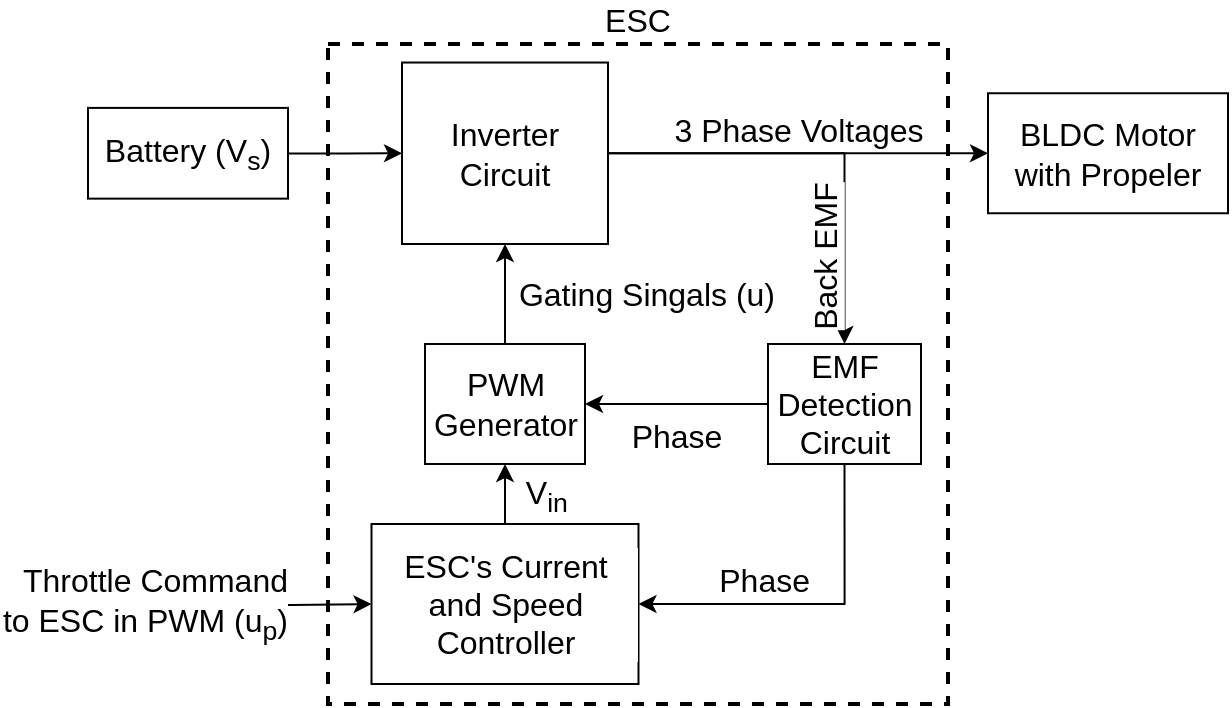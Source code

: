 <mxfile version="23.1.5" type="device">
  <diagram name="Page-1" id="7e0a89b8-554c-2b80-1dc8-d5c74ca68de4">
    <mxGraphModel dx="1434" dy="836" grid="1" gridSize="10" guides="1" tooltips="1" connect="0" arrows="1" fold="1" page="1" pageScale="1" pageWidth="1100" pageHeight="850" background="none" math="0" shadow="0">
      <root>
        <mxCell id="0" />
        <mxCell id="1" parent="0" />
        <mxCell id="009lb9_xUiSy2Ze32-pO-65" value="ESC" style="rounded=0;whiteSpace=wrap;html=1;fontFamily=Helvetica;fontSize=16;fontColor=default;labelBackgroundColor=default;fillColor=none;dashed=1;strokeWidth=2;labelPosition=center;verticalLabelPosition=top;align=center;verticalAlign=bottom;" vertex="1" parent="1">
          <mxGeometry x="320" y="60" width="310" height="330" as="geometry" />
        </mxCell>
        <mxCell id="009lb9_xUiSy2Ze32-pO-105" value="Back EMF" style="edgeStyle=orthogonalEdgeStyle;rounded=0;orthogonalLoop=1;jettySize=auto;html=1;exitX=1;exitY=0.5;exitDx=0;exitDy=0;strokeColor=default;align=right;verticalAlign=middle;fontFamily=Helvetica;fontSize=16;fontColor=default;labelBackgroundColor=default;endArrow=classic;endFill=1;horizontal=0;labelPosition=left;verticalLabelPosition=middle;" edge="1" parent="1" source="009lb9_xUiSy2Ze32-pO-43" target="009lb9_xUiSy2Ze32-pO-56">
          <mxGeometry x="0.251" y="-8" relative="1" as="geometry">
            <mxPoint as="offset" />
          </mxGeometry>
        </mxCell>
        <mxCell id="009lb9_xUiSy2Ze32-pO-43" value="&lt;div style=&quot;font-size: 16px;&quot;&gt;&lt;font style=&quot;font-size: 16px;&quot;&gt;Inverter Circuit&lt;/font&gt;&lt;/div&gt;" style="rounded=0;whiteSpace=wrap;html=1;fontFamily=Helvetica;labelPosition=center;verticalLabelPosition=middle;align=center;verticalAlign=middle;textDirection=ltr;horizontal=1;fontSize=16;" vertex="1" parent="1">
          <mxGeometry x="357" y="69.27" width="103" height="90.73" as="geometry" />
        </mxCell>
        <mxCell id="009lb9_xUiSy2Ze32-pO-51" value="&lt;font style=&quot;font-size: 16px;&quot;&gt;&amp;nbsp;Gating Singals (u)&lt;/font&gt;" style="edgeStyle=orthogonalEdgeStyle;rounded=0;orthogonalLoop=1;jettySize=auto;html=1;entryX=0.5;entryY=1;entryDx=0;entryDy=0;strokeColor=default;align=left;verticalAlign=middle;fontFamily=Helvetica;fontSize=11;fontColor=default;labelBackgroundColor=none;endArrow=classic;endFill=1;textDirection=ltr;labelPosition=right;verticalLabelPosition=middle;horizontal=1;" edge="1" parent="1" source="009lb9_xUiSy2Ze32-pO-52" target="009lb9_xUiSy2Ze32-pO-43">
          <mxGeometry x="-0.004" relative="1" as="geometry">
            <mxPoint as="offset" />
          </mxGeometry>
        </mxCell>
        <mxCell id="009lb9_xUiSy2Ze32-pO-52" value="&lt;font style=&quot;font-size: 16px;&quot;&gt;PWM &lt;br&gt;Generator&lt;/font&gt;" style="rounded=0;whiteSpace=wrap;html=1;fontFamily=Helvetica;fontSize=11;fontColor=default;labelBackgroundColor=default;" vertex="1" parent="1">
          <mxGeometry x="368.5" y="210" width="80" height="60" as="geometry" />
        </mxCell>
        <mxCell id="009lb9_xUiSy2Ze32-pO-53" style="edgeStyle=orthogonalEdgeStyle;rounded=0;orthogonalLoop=1;jettySize=auto;html=1;exitX=0.5;exitY=1;exitDx=0;exitDy=0;strokeColor=default;align=center;verticalAlign=middle;fontFamily=Helvetica;fontSize=11;fontColor=default;labelBackgroundColor=default;endArrow=none;endFill=0;" edge="1" parent="1" source="009lb9_xUiSy2Ze32-pO-52" target="009lb9_xUiSy2Ze32-pO-52">
          <mxGeometry relative="1" as="geometry" />
        </mxCell>
        <mxCell id="009lb9_xUiSy2Ze32-pO-54" value="Phase" style="edgeStyle=orthogonalEdgeStyle;rounded=0;orthogonalLoop=1;jettySize=auto;html=1;strokeColor=default;align=center;verticalAlign=top;fontFamily=Helvetica;fontSize=16;fontColor=default;labelBackgroundColor=default;endArrow=classic;endFill=1;labelPosition=center;verticalLabelPosition=bottom;" edge="1" parent="1" source="009lb9_xUiSy2Ze32-pO-56" target="009lb9_xUiSy2Ze32-pO-52">
          <mxGeometry relative="1" as="geometry" />
        </mxCell>
        <mxCell id="009lb9_xUiSy2Ze32-pO-55" value="&lt;font style=&quot;font-size: 16px;&quot;&gt;Phase&lt;/font&gt;" style="edgeStyle=orthogonalEdgeStyle;rounded=0;orthogonalLoop=1;jettySize=auto;html=1;exitX=0.5;exitY=1;exitDx=0;exitDy=0;entryX=1;entryY=0.5;entryDx=0;entryDy=0;strokeColor=default;align=right;verticalAlign=bottom;fontFamily=Helvetica;fontSize=11;fontColor=default;labelBackgroundColor=default;endArrow=classic;endFill=1;labelPosition=left;verticalLabelPosition=top;" edge="1" parent="1" source="009lb9_xUiSy2Ze32-pO-56" target="009lb9_xUiSy2Ze32-pO-58">
          <mxGeometry relative="1" as="geometry" />
        </mxCell>
        <mxCell id="009lb9_xUiSy2Ze32-pO-56" value="&lt;span style=&quot;font-size: 16px;&quot;&gt;EMF Detection Circuit&lt;/span&gt;" style="rounded=0;whiteSpace=wrap;html=1;fontFamily=Helvetica;fontSize=11;fontColor=default;labelBackgroundColor=default;" vertex="1" parent="1">
          <mxGeometry x="540" y="210" width="76.5" height="60" as="geometry" />
        </mxCell>
        <mxCell id="009lb9_xUiSy2Ze32-pO-57" value="" style="edgeStyle=orthogonalEdgeStyle;rounded=0;orthogonalLoop=1;jettySize=auto;html=1;strokeColor=default;align=center;verticalAlign=middle;fontFamily=Helvetica;fontSize=11;fontColor=default;labelBackgroundColor=default;endArrow=classic;endFill=1;labelBorderColor=none;" edge="1" parent="1" source="009lb9_xUiSy2Ze32-pO-58" target="009lb9_xUiSy2Ze32-pO-52">
          <mxGeometry relative="1" as="geometry">
            <Array as="points">
              <mxPoint x="432" y="362.5" />
              <mxPoint x="432" y="362.5" />
            </Array>
          </mxGeometry>
        </mxCell>
        <mxCell id="009lb9_xUiSy2Ze32-pO-60" value="&lt;font style=&quot;font-size: 16px;&quot;&gt;&amp;nbsp; V&lt;sub&gt;in&lt;/sub&gt;&lt;/font&gt;" style="edgeLabel;html=1;align=left;verticalAlign=middle;resizable=0;points=[];fontFamily=Helvetica;fontSize=11;fontColor=default;labelBackgroundColor=none;labelPosition=right;verticalLabelPosition=middle;" vertex="1" connectable="0" parent="009lb9_xUiSy2Ze32-pO-57">
          <mxGeometry x="-0.079" y="1" relative="1" as="geometry">
            <mxPoint as="offset" />
          </mxGeometry>
        </mxCell>
        <mxCell id="009lb9_xUiSy2Ze32-pO-58" value="&lt;span style=&quot;font-size: 16px;&quot;&gt;ESC&#39;s Current and Speed Controller&lt;/span&gt;" style="rounded=0;whiteSpace=wrap;html=1;fontFamily=Helvetica;fontSize=11;fontColor=default;labelBackgroundColor=default;" vertex="1" parent="1">
          <mxGeometry x="341.75" y="300" width="133.5" height="80" as="geometry" />
        </mxCell>
        <mxCell id="009lb9_xUiSy2Ze32-pO-103" value="&lt;font style=&quot;font-size: 16px;&quot;&gt;3 Phase Voltages&lt;/font&gt;" style="edgeStyle=orthogonalEdgeStyle;rounded=0;orthogonalLoop=1;jettySize=auto;html=1;exitX=1;exitY=0.5;exitDx=0;exitDy=0;strokeColor=default;align=center;verticalAlign=bottom;fontFamily=Helvetica;fontSize=11;fontColor=default;labelBackgroundColor=default;endArrow=classic;endFill=1;labelPosition=center;verticalLabelPosition=top;" edge="1" parent="1" source="009lb9_xUiSy2Ze32-pO-43" target="009lb9_xUiSy2Ze32-pO-117">
          <mxGeometry relative="1" as="geometry">
            <mxPoint x="647.865" y="114.635" as="targetPoint" />
            <mxPoint as="offset" />
          </mxGeometry>
        </mxCell>
        <mxCell id="009lb9_xUiSy2Ze32-pO-107" value="Throttle Command &lt;br style=&quot;font-size: 16px;&quot;&gt;to ESC in PWM (u&lt;sub&gt;p&lt;/sub&gt;)" style="endArrow=classic;html=1;rounded=0;strokeColor=default;align=right;verticalAlign=middle;fontFamily=Helvetica;fontSize=16;fontColor=default;labelBackgroundColor=default;edgeStyle=orthogonalEdgeStyle;entryX=0;entryY=0.5;entryDx=0;entryDy=0;labelPosition=left;verticalLabelPosition=middle;" edge="1" parent="1" target="009lb9_xUiSy2Ze32-pO-58">
          <mxGeometry x="0.004" width="50" height="50" relative="1" as="geometry">
            <mxPoint x="260" y="340" as="sourcePoint" />
            <mxPoint x="100" y="314.75" as="targetPoint" />
            <mxPoint as="offset" />
          </mxGeometry>
        </mxCell>
        <mxCell id="009lb9_xUiSy2Ze32-pO-117" value="&lt;font style=&quot;font-size: 16px;&quot;&gt;BLDC Motor with Propeler&lt;/font&gt;" style="rounded=0;whiteSpace=wrap;html=1;fontFamily=Helvetica;fontSize=11;fontColor=default;labelBackgroundColor=default;" vertex="1" parent="1">
          <mxGeometry x="650" y="84.63" width="120" height="60" as="geometry" />
        </mxCell>
        <mxCell id="009lb9_xUiSy2Ze32-pO-119" value="" style="edgeStyle=orthogonalEdgeStyle;rounded=0;orthogonalLoop=1;jettySize=auto;html=1;strokeColor=default;align=center;verticalAlign=middle;fontFamily=Helvetica;fontSize=11;fontColor=default;labelBackgroundColor=default;endArrow=classic;endFill=1;" edge="1" parent="1" source="009lb9_xUiSy2Ze32-pO-118" target="009lb9_xUiSy2Ze32-pO-43">
          <mxGeometry relative="1" as="geometry" />
        </mxCell>
        <mxCell id="009lb9_xUiSy2Ze32-pO-118" value="&lt;font style=&quot;font-size: 16px;&quot;&gt;Battery (V&lt;sub&gt;s&lt;/sub&gt;)&lt;/font&gt;" style="rounded=0;whiteSpace=wrap;html=1;fontFamily=Helvetica;fontSize=11;fontColor=default;labelBackgroundColor=default;" vertex="1" parent="1">
          <mxGeometry x="200" y="91.95" width="100" height="45.37" as="geometry" />
        </mxCell>
      </root>
    </mxGraphModel>
  </diagram>
</mxfile>
